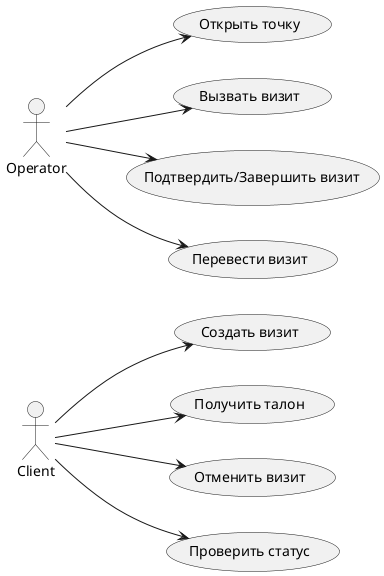 @startuml
left to right direction
actor Client
actor Operator
Client --> (Создать визит)
Client --> (Получить талон)
Client --> (Отменить визит)
Client --> (Проверить статус)
Operator --> (Открыть точку)
Operator --> (Вызвать визит)
Operator --> (Подтвердить/Завершить визит)
Operator --> (Перевести визит)
@enduml
